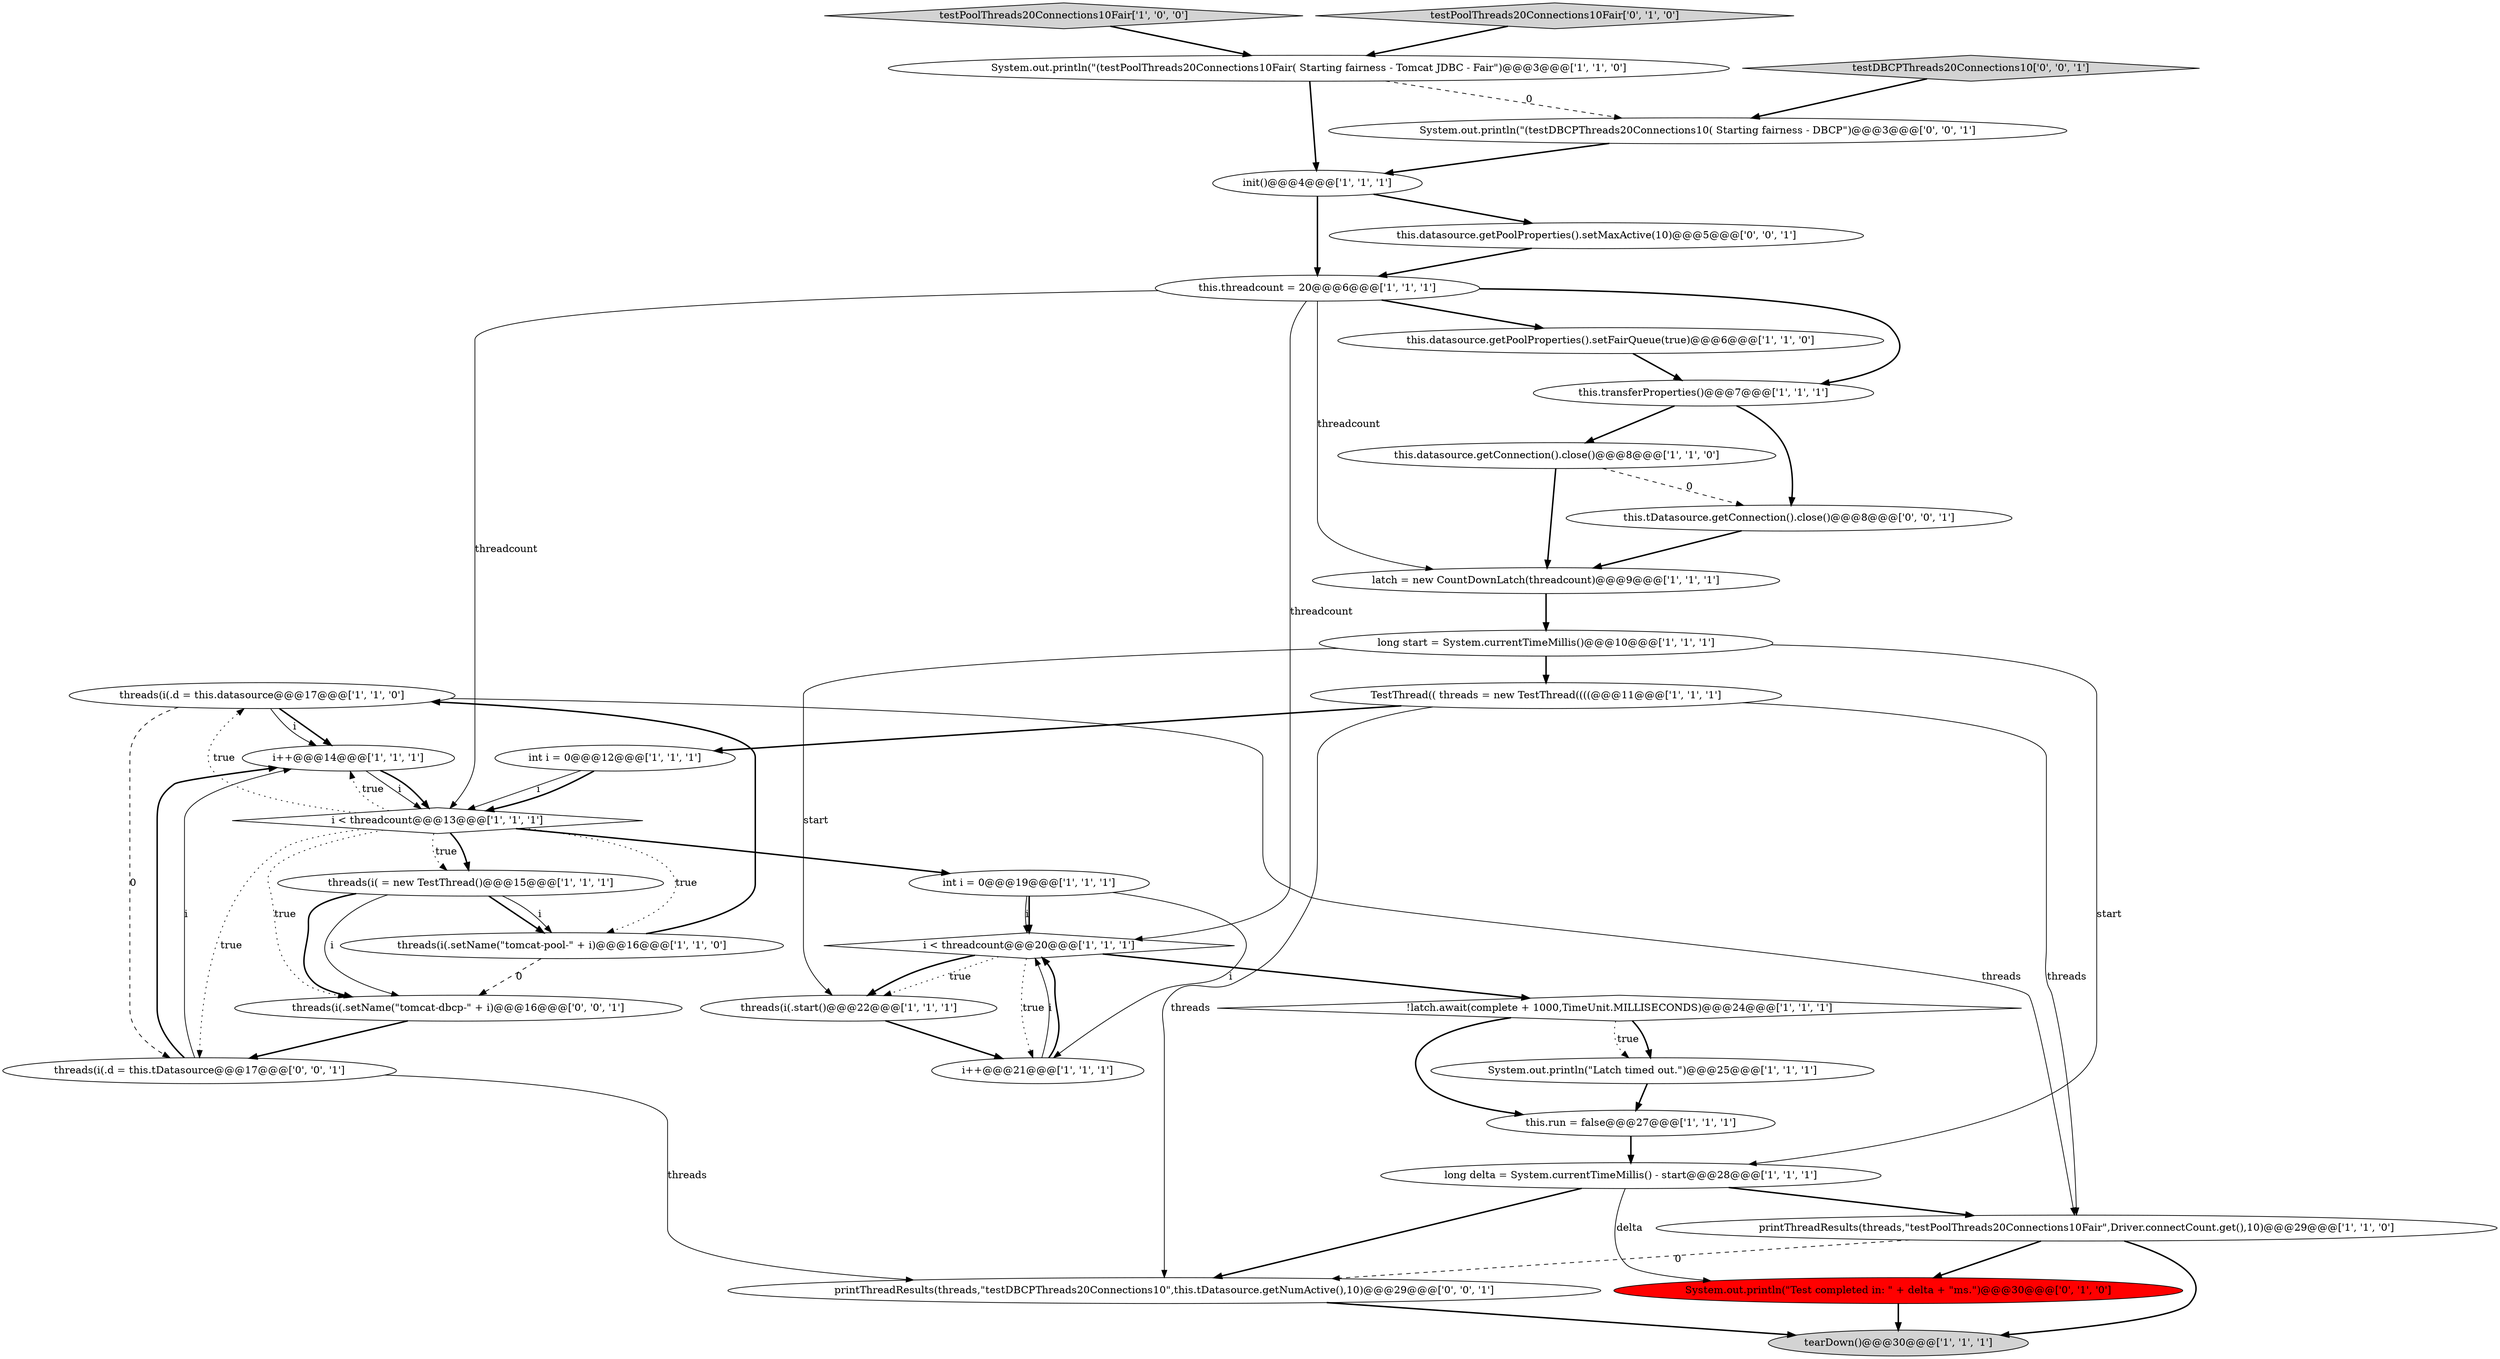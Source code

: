 digraph {
8 [style = filled, label = "threads(i(.d = this.datasource@@@17@@@['1', '1', '0']", fillcolor = white, shape = ellipse image = "AAA0AAABBB1BBB"];
13 [style = filled, label = "tearDown()@@@30@@@['1', '1', '1']", fillcolor = lightgray, shape = ellipse image = "AAA0AAABBB1BBB"];
0 [style = filled, label = "threads(i(.start()@@@22@@@['1', '1', '1']", fillcolor = white, shape = ellipse image = "AAA0AAABBB1BBB"];
10 [style = filled, label = "this.datasource.getPoolProperties().setFairQueue(true)@@@6@@@['1', '1', '0']", fillcolor = white, shape = ellipse image = "AAA0AAABBB1BBB"];
25 [style = filled, label = "printThreadResults(threads,\"testPoolThreads20Connections10Fair\",Driver.connectCount.get(),10)@@@29@@@['1', '1', '0']", fillcolor = white, shape = ellipse image = "AAA0AAABBB1BBB"];
2 [style = filled, label = "int i = 0@@@12@@@['1', '1', '1']", fillcolor = white, shape = ellipse image = "AAA0AAABBB1BBB"];
14 [style = filled, label = "this.threadcount = 20@@@6@@@['1', '1', '1']", fillcolor = white, shape = ellipse image = "AAA0AAABBB1BBB"];
23 [style = filled, label = "System.out.println(\"Latch timed out.\")@@@25@@@['1', '1', '1']", fillcolor = white, shape = ellipse image = "AAA0AAABBB1BBB"];
11 [style = filled, label = "init()@@@4@@@['1', '1', '1']", fillcolor = white, shape = ellipse image = "AAA0AAABBB1BBB"];
9 [style = filled, label = "testPoolThreads20Connections10Fair['1', '0', '0']", fillcolor = lightgray, shape = diamond image = "AAA0AAABBB1BBB"];
31 [style = filled, label = "this.tDatasource.getConnection().close()@@@8@@@['0', '0', '1']", fillcolor = white, shape = ellipse image = "AAA0AAABBB3BBB"];
15 [style = filled, label = "long start = System.currentTimeMillis()@@@10@@@['1', '1', '1']", fillcolor = white, shape = ellipse image = "AAA0AAABBB1BBB"];
22 [style = filled, label = "this.datasource.getConnection().close()@@@8@@@['1', '1', '0']", fillcolor = white, shape = ellipse image = "AAA0AAABBB1BBB"];
34 [style = filled, label = "System.out.println(\"(testDBCPThreads20Connections10( Starting fairness - DBCP\")@@@3@@@['0', '0', '1']", fillcolor = white, shape = ellipse image = "AAA0AAABBB3BBB"];
3 [style = filled, label = "System.out.println(\"(testPoolThreads20Connections10Fair( Starting fairness - Tomcat JDBC - Fair\")@@@3@@@['1', '1', '0']", fillcolor = white, shape = ellipse image = "AAA0AAABBB1BBB"];
17 [style = filled, label = "threads(i(.setName(\"tomcat-pool-\" + i)@@@16@@@['1', '1', '0']", fillcolor = white, shape = ellipse image = "AAA0AAABBB1BBB"];
12 [style = filled, label = "i < threadcount@@@20@@@['1', '1', '1']", fillcolor = white, shape = diamond image = "AAA0AAABBB1BBB"];
19 [style = filled, label = "int i = 0@@@19@@@['1', '1', '1']", fillcolor = white, shape = ellipse image = "AAA0AAABBB1BBB"];
27 [style = filled, label = "System.out.println(\"Test completed in: \" + delta + \"ms.\")@@@30@@@['0', '1', '0']", fillcolor = red, shape = ellipse image = "AAA1AAABBB2BBB"];
26 [style = filled, label = "testPoolThreads20Connections10Fair['0', '1', '0']", fillcolor = lightgray, shape = diamond image = "AAA0AAABBB2BBB"];
1 [style = filled, label = "i++@@@14@@@['1', '1', '1']", fillcolor = white, shape = ellipse image = "AAA0AAABBB1BBB"];
4 [style = filled, label = "TestThread(( threads = new TestThread((((@@@11@@@['1', '1', '1']", fillcolor = white, shape = ellipse image = "AAA0AAABBB1BBB"];
32 [style = filled, label = "this.datasource.getPoolProperties().setMaxActive(10)@@@5@@@['0', '0', '1']", fillcolor = white, shape = ellipse image = "AAA0AAABBB3BBB"];
33 [style = filled, label = "threads(i(.d = this.tDatasource@@@17@@@['0', '0', '1']", fillcolor = white, shape = ellipse image = "AAA0AAABBB3BBB"];
18 [style = filled, label = "i++@@@21@@@['1', '1', '1']", fillcolor = white, shape = ellipse image = "AAA0AAABBB1BBB"];
28 [style = filled, label = "threads(i(.setName(\"tomcat-dbcp-\" + i)@@@16@@@['0', '0', '1']", fillcolor = white, shape = ellipse image = "AAA0AAABBB3BBB"];
20 [style = filled, label = "!latch.await(complete + 1000,TimeUnit.MILLISECONDS)@@@24@@@['1', '1', '1']", fillcolor = white, shape = diamond image = "AAA0AAABBB1BBB"];
6 [style = filled, label = "this.transferProperties()@@@7@@@['1', '1', '1']", fillcolor = white, shape = ellipse image = "AAA0AAABBB1BBB"];
30 [style = filled, label = "testDBCPThreads20Connections10['0', '0', '1']", fillcolor = lightgray, shape = diamond image = "AAA0AAABBB3BBB"];
24 [style = filled, label = "threads(i( = new TestThread()@@@15@@@['1', '1', '1']", fillcolor = white, shape = ellipse image = "AAA0AAABBB1BBB"];
21 [style = filled, label = "long delta = System.currentTimeMillis() - start@@@28@@@['1', '1', '1']", fillcolor = white, shape = ellipse image = "AAA0AAABBB1BBB"];
16 [style = filled, label = "i < threadcount@@@13@@@['1', '1', '1']", fillcolor = white, shape = diamond image = "AAA0AAABBB1BBB"];
7 [style = filled, label = "latch = new CountDownLatch(threadcount)@@@9@@@['1', '1', '1']", fillcolor = white, shape = ellipse image = "AAA0AAABBB1BBB"];
29 [style = filled, label = "printThreadResults(threads,\"testDBCPThreads20Connections10\",this.tDatasource.getNumActive(),10)@@@29@@@['0', '0', '1']", fillcolor = white, shape = ellipse image = "AAA0AAABBB3BBB"];
5 [style = filled, label = "this.run = false@@@27@@@['1', '1', '1']", fillcolor = white, shape = ellipse image = "AAA0AAABBB1BBB"];
15->0 [style = solid, label="start"];
27->13 [style = bold, label=""];
17->8 [style = bold, label=""];
24->28 [style = bold, label=""];
18->12 [style = solid, label="i"];
16->8 [style = dotted, label="true"];
4->29 [style = solid, label="threads"];
24->28 [style = solid, label="i"];
23->5 [style = bold, label=""];
19->12 [style = bold, label=""];
11->14 [style = bold, label=""];
6->22 [style = bold, label=""];
25->13 [style = bold, label=""];
15->21 [style = solid, label="start"];
8->33 [style = dashed, label="0"];
26->3 [style = bold, label=""];
16->24 [style = bold, label=""];
16->17 [style = dotted, label="true"];
3->11 [style = bold, label=""];
18->12 [style = bold, label=""];
12->20 [style = bold, label=""];
14->10 [style = bold, label=""];
32->14 [style = bold, label=""];
11->32 [style = bold, label=""];
33->1 [style = bold, label=""];
30->34 [style = bold, label=""];
4->2 [style = bold, label=""];
12->18 [style = dotted, label="true"];
21->25 [style = bold, label=""];
14->12 [style = solid, label="threadcount"];
16->19 [style = bold, label=""];
4->25 [style = solid, label="threads"];
12->0 [style = bold, label=""];
10->6 [style = bold, label=""];
22->7 [style = bold, label=""];
34->11 [style = bold, label=""];
31->7 [style = bold, label=""];
21->27 [style = solid, label="delta"];
16->33 [style = dotted, label="true"];
29->13 [style = bold, label=""];
20->5 [style = bold, label=""];
1->16 [style = solid, label="i"];
8->1 [style = bold, label=""];
5->21 [style = bold, label=""];
25->27 [style = bold, label=""];
33->29 [style = solid, label="threads"];
19->12 [style = solid, label="i"];
17->28 [style = dashed, label="0"];
3->34 [style = dashed, label="0"];
21->29 [style = bold, label=""];
6->31 [style = bold, label=""];
20->23 [style = bold, label=""];
28->33 [style = bold, label=""];
33->1 [style = solid, label="i"];
16->1 [style = dotted, label="true"];
19->18 [style = solid, label="i"];
1->16 [style = bold, label=""];
14->7 [style = solid, label="threadcount"];
8->1 [style = solid, label="i"];
24->17 [style = bold, label=""];
15->4 [style = bold, label=""];
20->23 [style = dotted, label="true"];
8->25 [style = solid, label="threads"];
14->16 [style = solid, label="threadcount"];
12->0 [style = dotted, label="true"];
25->29 [style = dashed, label="0"];
9->3 [style = bold, label=""];
7->15 [style = bold, label=""];
0->18 [style = bold, label=""];
16->28 [style = dotted, label="true"];
14->6 [style = bold, label=""];
2->16 [style = solid, label="i"];
22->31 [style = dashed, label="0"];
16->24 [style = dotted, label="true"];
24->17 [style = solid, label="i"];
2->16 [style = bold, label=""];
}
